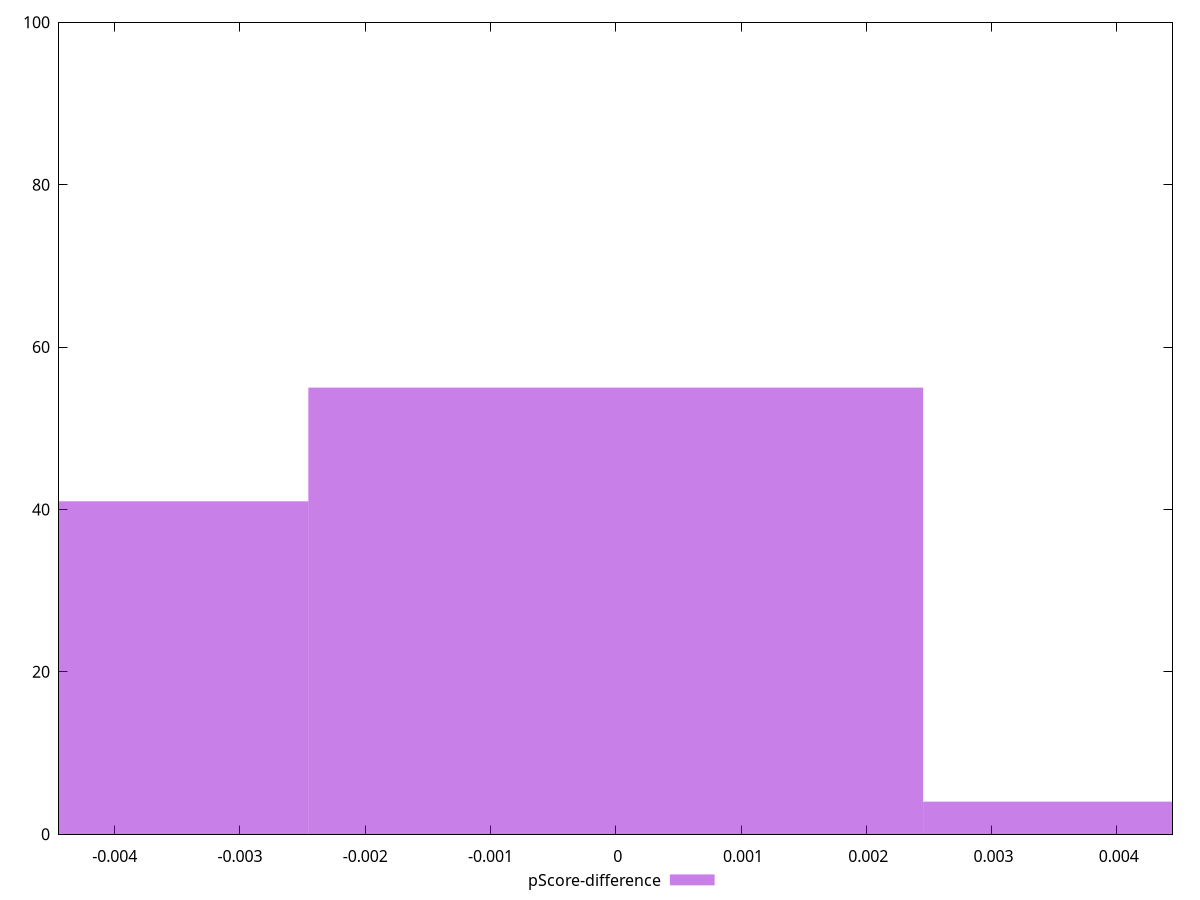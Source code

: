 reset

$pScoreDifference <<EOF
0 55
-0.004908123594049531 41
0.004908123594049531 4
EOF

set key outside below
set boxwidth 0.004908123594049531
set xrange [-0.004444444444444473:0.004444444444444473]
set yrange [0:100]
set trange [0:100]
set style fill transparent solid 0.5 noborder
set terminal svg size 640, 490 enhanced background rgb 'white'
set output "report_00026_2021-02-22T21:38:55.199Z/uses-webp-images/samples/pages+cached/pScore-difference/histogram.svg"

plot $pScoreDifference title "pScore-difference" with boxes

reset
